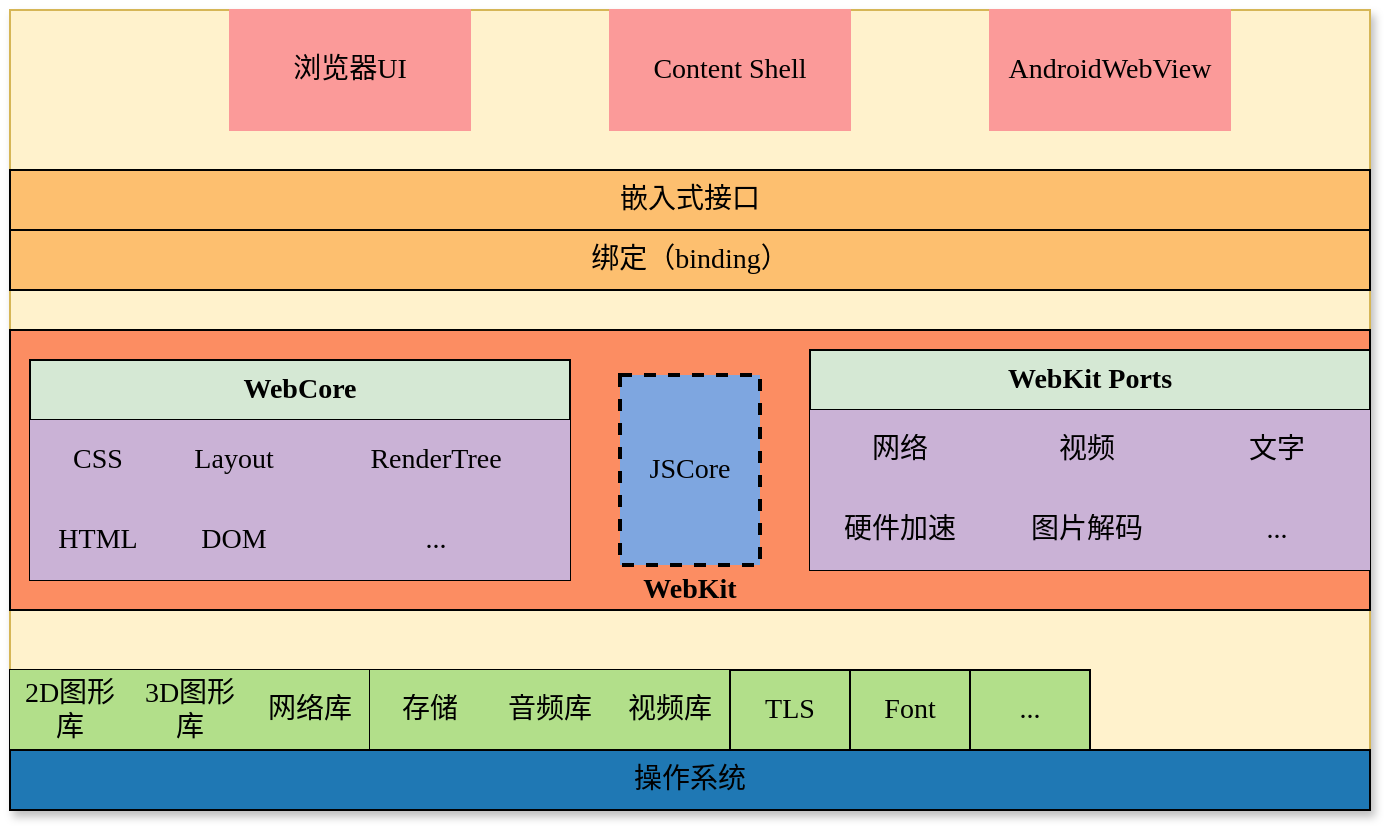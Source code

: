 <mxfile version="13.10.4" type="device"><diagram id="SB_dNYrryQuDIkx1fW0E" name="Page-1"><mxGraphModel dx="1422" dy="721" grid="1" gridSize="10" guides="1" tooltips="1" connect="1" arrows="1" fold="1" page="1" pageScale="1" pageWidth="827" pageHeight="1169" math="0" shadow="0"><root><mxCell id="0"/><mxCell id="1" parent="0"/><mxCell id="-K3btdnTpqQMnAzRKFRk-1" value="" style="rounded=0;whiteSpace=wrap;html=1;shadow=1;sketch=0;glass=0;fontSize=14;fontFamily=ZCOOL KuaiLe;fontSource=https%3A%2F%2Ffonts.googleapis.com%2Fcss%3Ffamily%3DZCOOL%2BKuaiLe;fillColor=#fff2cc;strokeColor=#d6b656;" vertex="1" parent="1"><mxGeometry x="60" y="60" width="680" height="400" as="geometry"/></mxCell><mxCell id="-K3btdnTpqQMnAzRKFRk-2" value="" style="rounded=0;whiteSpace=wrap;html=1;shadow=0;glass=0;sketch=0;fontSize=14;fontFamily=ZCOOL KuaiLe;fontSource=https%3A%2F%2Ffonts.googleapis.com%2Fcss%3Ffamily%3DZCOOL%2BKuaiLe;fillColor=#FC8D62;" vertex="1" parent="1"><mxGeometry x="60" y="220" width="680" height="140" as="geometry"/></mxCell><mxCell id="-K3btdnTpqQMnAzRKFRk-5" value="" style="rounded=0;whiteSpace=wrap;html=1;shadow=0;glass=0;sketch=0;fontSize=14;fontFamily=ZCOOL KuaiLe;fontSource=https%3A%2F%2Ffonts.googleapis.com%2Fcss%3Ffamily%3DZCOOL%2BKuaiLe;" vertex="1" parent="1"><mxGeometry x="60" y="140" width="680" height="60" as="geometry"/></mxCell><mxCell id="-K3btdnTpqQMnAzRKFRk-33" value="WebKit Ports" style="shape=table;html=1;whiteSpace=wrap;startSize=30;container=1;collapsible=0;childLayout=tableLayout;fontStyle=1;align=center;rounded=0;shadow=0;glass=0;sketch=0;fontSize=14;fontFamily=Comic Sans MS;fillColor=#D5E8D4;" vertex="1" parent="1"><mxGeometry x="460" y="230" width="280" height="110" as="geometry"/></mxCell><mxCell id="-K3btdnTpqQMnAzRKFRk-34" value="" style="shape=partialRectangle;html=1;whiteSpace=wrap;collapsible=0;dropTarget=0;pointerEvents=0;top=0;left=0;bottom=0;right=0;points=[[0,0.5],[1,0.5]];portConstraint=eastwest;fontSize=14;fontFamily=ZCOOL KuaiLe;fontSource=https%3A%2F%2Ffonts.googleapis.com%2Fcss%3Ffamily%3DZCOOL%2BKuaiLe;fillColor=#CAB2D6;" vertex="1" parent="-K3btdnTpqQMnAzRKFRk-33"><mxGeometry y="30" width="280" height="40" as="geometry"/></mxCell><mxCell id="-K3btdnTpqQMnAzRKFRk-35" value="网络" style="shape=partialRectangle;html=1;whiteSpace=wrap;connectable=0;top=0;left=0;bottom=0;right=0;overflow=hidden;fontSize=14;fontFamily=ZCOOL KuaiLe;fontSource=https%3A%2F%2Ffonts.googleapis.com%2Fcss%3Ffamily%3DZCOOL%2BKuaiLe;fillColor=#CAB2D6;" vertex="1" parent="-K3btdnTpqQMnAzRKFRk-34"><mxGeometry width="90" height="40" as="geometry"/></mxCell><mxCell id="-K3btdnTpqQMnAzRKFRk-36" value="视频" style="shape=partialRectangle;html=1;whiteSpace=wrap;connectable=0;top=0;left=0;bottom=0;right=0;overflow=hidden;fontSize=14;fontFamily=ZCOOL KuaiLe;fontSource=https%3A%2F%2Ffonts.googleapis.com%2Fcss%3Ffamily%3DZCOOL%2BKuaiLe;fillColor=#CAB2D6;" vertex="1" parent="-K3btdnTpqQMnAzRKFRk-34"><mxGeometry x="90" width="97" height="40" as="geometry"/></mxCell><mxCell id="-K3btdnTpqQMnAzRKFRk-37" value="文字" style="shape=partialRectangle;html=1;whiteSpace=wrap;connectable=0;top=0;left=0;bottom=0;right=0;overflow=hidden;fontSize=14;fontFamily=ZCOOL KuaiLe;fontSource=https%3A%2F%2Ffonts.googleapis.com%2Fcss%3Ffamily%3DZCOOL%2BKuaiLe;fillColor=#CAB2D6;" vertex="1" parent="-K3btdnTpqQMnAzRKFRk-34"><mxGeometry x="187" width="93" height="40" as="geometry"/></mxCell><mxCell id="-K3btdnTpqQMnAzRKFRk-38" value="" style="shape=partialRectangle;html=1;whiteSpace=wrap;collapsible=0;dropTarget=0;pointerEvents=0;top=0;left=0;bottom=0;right=0;points=[[0,0.5],[1,0.5]];portConstraint=eastwest;fontSize=14;fontFamily=ZCOOL KuaiLe;fontSource=https%3A%2F%2Ffonts.googleapis.com%2Fcss%3Ffamily%3DZCOOL%2BKuaiLe;fillColor=#CAB2D6;" vertex="1" parent="-K3btdnTpqQMnAzRKFRk-33"><mxGeometry y="70" width="280" height="40" as="geometry"/></mxCell><mxCell id="-K3btdnTpqQMnAzRKFRk-39" value="硬件加速" style="shape=partialRectangle;html=1;whiteSpace=wrap;connectable=0;top=0;left=0;bottom=0;right=0;overflow=hidden;fontSize=14;fontFamily=ZCOOL KuaiLe;fontSource=https%3A%2F%2Ffonts.googleapis.com%2Fcss%3Ffamily%3DZCOOL%2BKuaiLe;fillColor=#CAB2D6;" vertex="1" parent="-K3btdnTpqQMnAzRKFRk-38"><mxGeometry width="90" height="40" as="geometry"/></mxCell><mxCell id="-K3btdnTpqQMnAzRKFRk-40" value="图片解码" style="shape=partialRectangle;html=1;whiteSpace=wrap;connectable=0;top=0;left=0;bottom=0;right=0;overflow=hidden;fontSize=14;fontFamily=ZCOOL KuaiLe;fontSource=https%3A%2F%2Ffonts.googleapis.com%2Fcss%3Ffamily%3DZCOOL%2BKuaiLe;fillColor=#CAB2D6;" vertex="1" parent="-K3btdnTpqQMnAzRKFRk-38"><mxGeometry x="90" width="97" height="40" as="geometry"/></mxCell><mxCell id="-K3btdnTpqQMnAzRKFRk-41" value="..." style="shape=partialRectangle;html=1;whiteSpace=wrap;connectable=0;top=0;left=0;bottom=0;right=0;overflow=hidden;fontSize=14;fontFamily=ZCOOL KuaiLe;fontSource=https%3A%2F%2Ffonts.googleapis.com%2Fcss%3Ffamily%3DZCOOL%2BKuaiLe;fillColor=#CAB2D6;" vertex="1" parent="-K3btdnTpqQMnAzRKFRk-38"><mxGeometry x="187" width="93" height="40" as="geometry"/></mxCell><mxCell id="-K3btdnTpqQMnAzRKFRk-46" value="" style="shape=table;html=1;whiteSpace=wrap;startSize=0;container=1;collapsible=0;childLayout=tableLayout;rounded=0;shadow=0;glass=0;sketch=0;fontSize=14;fontFamily=ZCOOL KuaiLe;fontSource=https%3A%2F%2Ffonts.googleapis.com%2Fcss%3Ffamily%3DZCOOL%2BKuaiLe;fillColor=#b2df8a;" vertex="1" parent="1"><mxGeometry x="60" y="390" width="180" height="40" as="geometry"/></mxCell><mxCell id="-K3btdnTpqQMnAzRKFRk-47" value="" style="shape=partialRectangle;html=1;whiteSpace=wrap;collapsible=0;dropTarget=0;pointerEvents=0;top=0;left=0;bottom=0;right=0;points=[[0,0.5],[1,0.5]];portConstraint=eastwest;fontSize=14;fontFamily=ZCOOL KuaiLe;fontSource=https%3A%2F%2Ffonts.googleapis.com%2Fcss%3Ffamily%3DZCOOL%2BKuaiLe;fillColor=#b2df8a;" vertex="1" parent="-K3btdnTpqQMnAzRKFRk-46"><mxGeometry width="180" height="40" as="geometry"/></mxCell><mxCell id="-K3btdnTpqQMnAzRKFRk-48" value="2D图形库" style="shape=partialRectangle;html=1;whiteSpace=wrap;connectable=0;top=0;left=0;bottom=0;right=0;overflow=hidden;fontSize=14;fontFamily=ZCOOL KuaiLe;fontSource=https%3A%2F%2Ffonts.googleapis.com%2Fcss%3Ffamily%3DZCOOL%2BKuaiLe;fillColor=#b2df8a;" vertex="1" parent="-K3btdnTpqQMnAzRKFRk-47"><mxGeometry width="60" height="40" as="geometry"/></mxCell><mxCell id="-K3btdnTpqQMnAzRKFRk-49" value="3D图形库" style="shape=partialRectangle;html=1;whiteSpace=wrap;connectable=0;top=0;left=0;bottom=0;right=0;overflow=hidden;fontSize=14;fontFamily=ZCOOL KuaiLe;fontSource=https%3A%2F%2Ffonts.googleapis.com%2Fcss%3Ffamily%3DZCOOL%2BKuaiLe;fillColor=#b2df8a;" vertex="1" parent="-K3btdnTpqQMnAzRKFRk-47"><mxGeometry x="60" width="60" height="40" as="geometry"/></mxCell><mxCell id="-K3btdnTpqQMnAzRKFRk-50" value="网络库" style="shape=partialRectangle;html=1;whiteSpace=wrap;connectable=0;top=0;left=0;bottom=0;right=0;overflow=hidden;fontSize=14;fontFamily=ZCOOL KuaiLe;fontSource=https%3A%2F%2Ffonts.googleapis.com%2Fcss%3Ffamily%3DZCOOL%2BKuaiLe;fillColor=#b2df8a;" vertex="1" parent="-K3btdnTpqQMnAzRKFRk-47"><mxGeometry x="120" width="60" height="40" as="geometry"/></mxCell><mxCell id="-K3btdnTpqQMnAzRKFRk-59" value="" style="shape=table;html=1;whiteSpace=wrap;startSize=0;container=1;collapsible=0;childLayout=tableLayout;rounded=0;shadow=0;glass=0;sketch=0;fontSize=14;fontFamily=ZCOOL KuaiLe;fontSource=https%3A%2F%2Ffonts.googleapis.com%2Fcss%3Ffamily%3DZCOOL%2BKuaiLe;fillColor=#b2df8a;" vertex="1" parent="1"><mxGeometry x="240" y="390" width="180" height="40" as="geometry"/></mxCell><mxCell id="-K3btdnTpqQMnAzRKFRk-60" value="" style="shape=partialRectangle;html=1;whiteSpace=wrap;collapsible=0;dropTarget=0;pointerEvents=0;top=0;left=0;bottom=0;right=0;points=[[0,0.5],[1,0.5]];portConstraint=eastwest;fontSize=14;fontFamily=ZCOOL KuaiLe;fontSource=https%3A%2F%2Ffonts.googleapis.com%2Fcss%3Ffamily%3DZCOOL%2BKuaiLe;fillColor=#b2df8a;" vertex="1" parent="-K3btdnTpqQMnAzRKFRk-59"><mxGeometry width="180" height="40" as="geometry"/></mxCell><mxCell id="-K3btdnTpqQMnAzRKFRk-61" value="存储" style="shape=partialRectangle;html=1;whiteSpace=wrap;connectable=0;top=0;left=0;bottom=0;right=0;overflow=hidden;fontSize=14;fontFamily=ZCOOL KuaiLe;fontSource=https%3A%2F%2Ffonts.googleapis.com%2Fcss%3Ffamily%3DZCOOL%2BKuaiLe;fillColor=#b2df8a;" vertex="1" parent="-K3btdnTpqQMnAzRKFRk-60"><mxGeometry width="60" height="40" as="geometry"/></mxCell><mxCell id="-K3btdnTpqQMnAzRKFRk-62" value="音频库" style="shape=partialRectangle;html=1;whiteSpace=wrap;connectable=0;top=0;left=0;bottom=0;right=0;overflow=hidden;fontSize=14;fontFamily=ZCOOL KuaiLe;fontSource=https%3A%2F%2Ffonts.googleapis.com%2Fcss%3Ffamily%3DZCOOL%2BKuaiLe;fillColor=#b2df8a;" vertex="1" parent="-K3btdnTpqQMnAzRKFRk-60"><mxGeometry x="60" width="60" height="40" as="geometry"/></mxCell><mxCell id="-K3btdnTpqQMnAzRKFRk-63" value="视频库" style="shape=partialRectangle;html=1;whiteSpace=wrap;connectable=0;top=0;left=0;bottom=0;right=0;overflow=hidden;fontSize=14;fontFamily=ZCOOL KuaiLe;fontSource=https%3A%2F%2Ffonts.googleapis.com%2Fcss%3Ffamily%3DZCOOL%2BKuaiLe;fillColor=#b2df8a;" vertex="1" parent="-K3btdnTpqQMnAzRKFRk-60"><mxGeometry x="120" width="60" height="40" as="geometry"/></mxCell><mxCell id="-K3btdnTpqQMnAzRKFRk-70" value="操作系统" style="rounded=0;whiteSpace=wrap;html=1;shadow=0;glass=0;sketch=0;fontSize=14;fontFamily=ZCOOL KuaiLe;fontSource=https%3A%2F%2Ffonts.googleapis.com%2Fcss%3Ffamily%3DZCOOL%2BKuaiLe;fillColor=#1f78b4;" vertex="1" parent="1"><mxGeometry x="60" y="430" width="680" height="30" as="geometry"/></mxCell><mxCell id="-K3btdnTpqQMnAzRKFRk-71" value="JSCore" style="rounded=0;whiteSpace=wrap;html=1;shadow=0;glass=0;sketch=0;fontSize=14;fontFamily=Comic Sans MS;dashed=1;fillColor=#7EA6E0;strokeWidth=2;" vertex="1" parent="1"><mxGeometry x="365" y="242.5" width="70" height="95" as="geometry"/></mxCell><mxCell id="-K3btdnTpqQMnAzRKFRk-72" value="WebCore" style="shape=table;html=1;whiteSpace=wrap;startSize=30;container=1;collapsible=0;childLayout=tableLayout;fontStyle=1;align=center;rounded=0;shadow=0;glass=0;sketch=0;fontSize=14;fontFamily=Comic Sans MS;fillColor=#D5E8D4;" vertex="1" parent="1"><mxGeometry x="70" y="235" width="270" height="110" as="geometry"/></mxCell><mxCell id="-K3btdnTpqQMnAzRKFRk-73" value="" style="shape=partialRectangle;html=1;whiteSpace=wrap;collapsible=0;dropTarget=0;pointerEvents=0;top=0;left=0;bottom=0;right=0;points=[[0,0.5],[1,0.5]];portConstraint=eastwest;fontSize=14;fontFamily=Comic Sans MS;fillColor=#cab2d6;" vertex="1" parent="-K3btdnTpqQMnAzRKFRk-72"><mxGeometry y="30" width="270" height="40" as="geometry"/></mxCell><mxCell id="-K3btdnTpqQMnAzRKFRk-74" value="CSS" style="shape=partialRectangle;html=1;whiteSpace=wrap;connectable=0;top=0;left=0;bottom=0;right=0;overflow=hidden;fontSize=14;fontFamily=Comic Sans MS;fillColor=#cab2d6;" vertex="1" parent="-K3btdnTpqQMnAzRKFRk-73"><mxGeometry width="68" height="40" as="geometry"/></mxCell><mxCell id="-K3btdnTpqQMnAzRKFRk-75" value="Layout" style="shape=partialRectangle;html=1;whiteSpace=wrap;connectable=0;top=0;left=0;bottom=0;right=0;overflow=hidden;fontSize=14;fontFamily=Comic Sans MS;fillColor=#cab2d6;" vertex="1" parent="-K3btdnTpqQMnAzRKFRk-73"><mxGeometry x="68" width="68" height="40" as="geometry"/></mxCell><mxCell id="-K3btdnTpqQMnAzRKFRk-76" value="RenderTree" style="shape=partialRectangle;html=1;whiteSpace=wrap;connectable=0;top=0;left=0;bottom=0;right=0;overflow=hidden;fontSize=14;fontFamily=Comic Sans MS;opacity=0;fillColor=#cab2d6;" vertex="1" parent="-K3btdnTpqQMnAzRKFRk-73"><mxGeometry x="136" width="134" height="40" as="geometry"/></mxCell><mxCell id="-K3btdnTpqQMnAzRKFRk-77" value="" style="shape=partialRectangle;html=1;whiteSpace=wrap;collapsible=0;dropTarget=0;pointerEvents=0;top=0;left=0;bottom=0;right=0;points=[[0,0.5],[1,0.5]];portConstraint=eastwest;fontSize=14;fontFamily=Comic Sans MS;fillColor=#cab2d6;" vertex="1" parent="-K3btdnTpqQMnAzRKFRk-72"><mxGeometry y="70" width="270" height="40" as="geometry"/></mxCell><mxCell id="-K3btdnTpqQMnAzRKFRk-78" value="HTML" style="shape=partialRectangle;html=1;whiteSpace=wrap;connectable=0;top=0;left=0;bottom=0;right=0;overflow=hidden;fontSize=14;fontFamily=Comic Sans MS;fillColor=#cab2d6;" vertex="1" parent="-K3btdnTpqQMnAzRKFRk-77"><mxGeometry width="68" height="40" as="geometry"/></mxCell><mxCell id="-K3btdnTpqQMnAzRKFRk-79" value="DOM" style="shape=partialRectangle;html=1;whiteSpace=wrap;connectable=0;top=0;left=0;bottom=0;right=0;overflow=hidden;fontSize=14;fontFamily=Comic Sans MS;fillColor=#cab2d6;" vertex="1" parent="-K3btdnTpqQMnAzRKFRk-77"><mxGeometry x="68" width="68" height="40" as="geometry"/></mxCell><mxCell id="-K3btdnTpqQMnAzRKFRk-80" value="..." style="shape=partialRectangle;html=1;whiteSpace=wrap;connectable=0;top=0;left=0;bottom=0;right=0;overflow=hidden;fontSize=14;fontFamily=Comic Sans MS;fillColor=#cab2d6;" vertex="1" parent="-K3btdnTpqQMnAzRKFRk-77"><mxGeometry x="136" width="134" height="40" as="geometry"/></mxCell><mxCell id="-K3btdnTpqQMnAzRKFRk-81" value="嵌入式接口" style="rounded=0;whiteSpace=wrap;html=1;shadow=0;glass=0;sketch=0;fontSize=14;fontFamily=ZCOOL KuaiLe;fontSource=https%3A%2F%2Ffonts.googleapis.com%2Fcss%3Ffamily%3DZCOOL%2BKuaiLe;fillColor=#fdbf6f;" vertex="1" parent="1"><mxGeometry x="60" y="140" width="680" height="30" as="geometry"/></mxCell><mxCell id="-K3btdnTpqQMnAzRKFRk-82" value="绑定（&lt;font face=&quot;Comic Sans MS&quot;&gt;binding&lt;/font&gt;）" style="rounded=0;whiteSpace=wrap;html=1;shadow=0;glass=0;sketch=0;fontSize=14;fontFamily=ZCOOL KuaiLe;fontSource=https%3A%2F%2Ffonts.googleapis.com%2Fcss%3Ffamily%3DZCOOL%2BKuaiLe;fillColor=#fdbf6f;" vertex="1" parent="1"><mxGeometry x="60" y="170" width="680" height="30" as="geometry"/></mxCell><mxCell id="-K3btdnTpqQMnAzRKFRk-85" value="TLS" style="rounded=0;whiteSpace=wrap;html=1;shadow=0;glass=0;sketch=0;fontSize=14;fontFamily=Comic Sans MS;fillColor=#b2df8a;" vertex="1" parent="1"><mxGeometry x="420" y="390" width="60" height="40" as="geometry"/></mxCell><mxCell id="-K3btdnTpqQMnAzRKFRk-86" value="Font" style="rounded=0;whiteSpace=wrap;html=1;shadow=0;glass=0;sketch=0;fontSize=14;fontFamily=Comic Sans MS;fillColor=#b2df8a;" vertex="1" parent="1"><mxGeometry x="480" y="390" width="60" height="40" as="geometry"/></mxCell><mxCell id="-K3btdnTpqQMnAzRKFRk-87" value="..." style="rounded=0;whiteSpace=wrap;html=1;shadow=0;glass=0;sketch=0;fontSize=14;fontFamily=ZCOOL KuaiLe;fontSource=https%3A%2F%2Ffonts.googleapis.com%2Fcss%3Ffamily%3DZCOOL%2BKuaiLe;fillColor=#b2df8a;" vertex="1" parent="1"><mxGeometry x="540" y="390" width="60" height="40" as="geometry"/></mxCell><mxCell id="-K3btdnTpqQMnAzRKFRk-88" value="浏览器&lt;font face=&quot;Comic Sans MS&quot;&gt;UI&lt;/font&gt;" style="rounded=0;whiteSpace=wrap;html=1;shadow=0;glass=0;sketch=0;fontSize=14;fontFamily=ZCOOL KuaiLe;fontSource=https%3A%2F%2Ffonts.googleapis.com%2Fcss%3Ffamily%3DZCOOL%2BKuaiLe;strokeColor=#fb9a99;fillColor=#fb9a99;" vertex="1" parent="1"><mxGeometry x="170" y="60" width="120" height="60" as="geometry"/></mxCell><mxCell id="-K3btdnTpqQMnAzRKFRk-89" value="AndroidWebView" style="rounded=0;whiteSpace=wrap;html=1;shadow=0;glass=0;sketch=0;fontSize=14;fontFamily=Comic Sans MS;strokeColor=#fb9a99;fillColor=#fb9a99;" vertex="1" parent="1"><mxGeometry x="550" y="60" width="120" height="60" as="geometry"/></mxCell><mxCell id="-K3btdnTpqQMnAzRKFRk-98" value="Content Shell" style="rounded=0;whiteSpace=wrap;html=1;shadow=0;glass=0;sketch=0;fontSize=14;fontFamily=Comic Sans MS;strokeColor=#fb9a99;fillColor=#fb9a99;" vertex="1" parent="1"><mxGeometry x="360" y="60" width="120" height="60" as="geometry"/></mxCell><mxCell id="-K3btdnTpqQMnAzRKFRk-106" value="&lt;b&gt;WebKit&lt;/b&gt;" style="text;html=1;strokeColor=none;fillColor=none;align=center;verticalAlign=middle;whiteSpace=wrap;rounded=0;shadow=0;glass=0;dashed=1;sketch=0;fontFamily=Comic Sans MS;fontSize=14;opacity=0;" vertex="1" parent="1"><mxGeometry x="380" y="340" width="40" height="20" as="geometry"/></mxCell></root></mxGraphModel></diagram></mxfile>